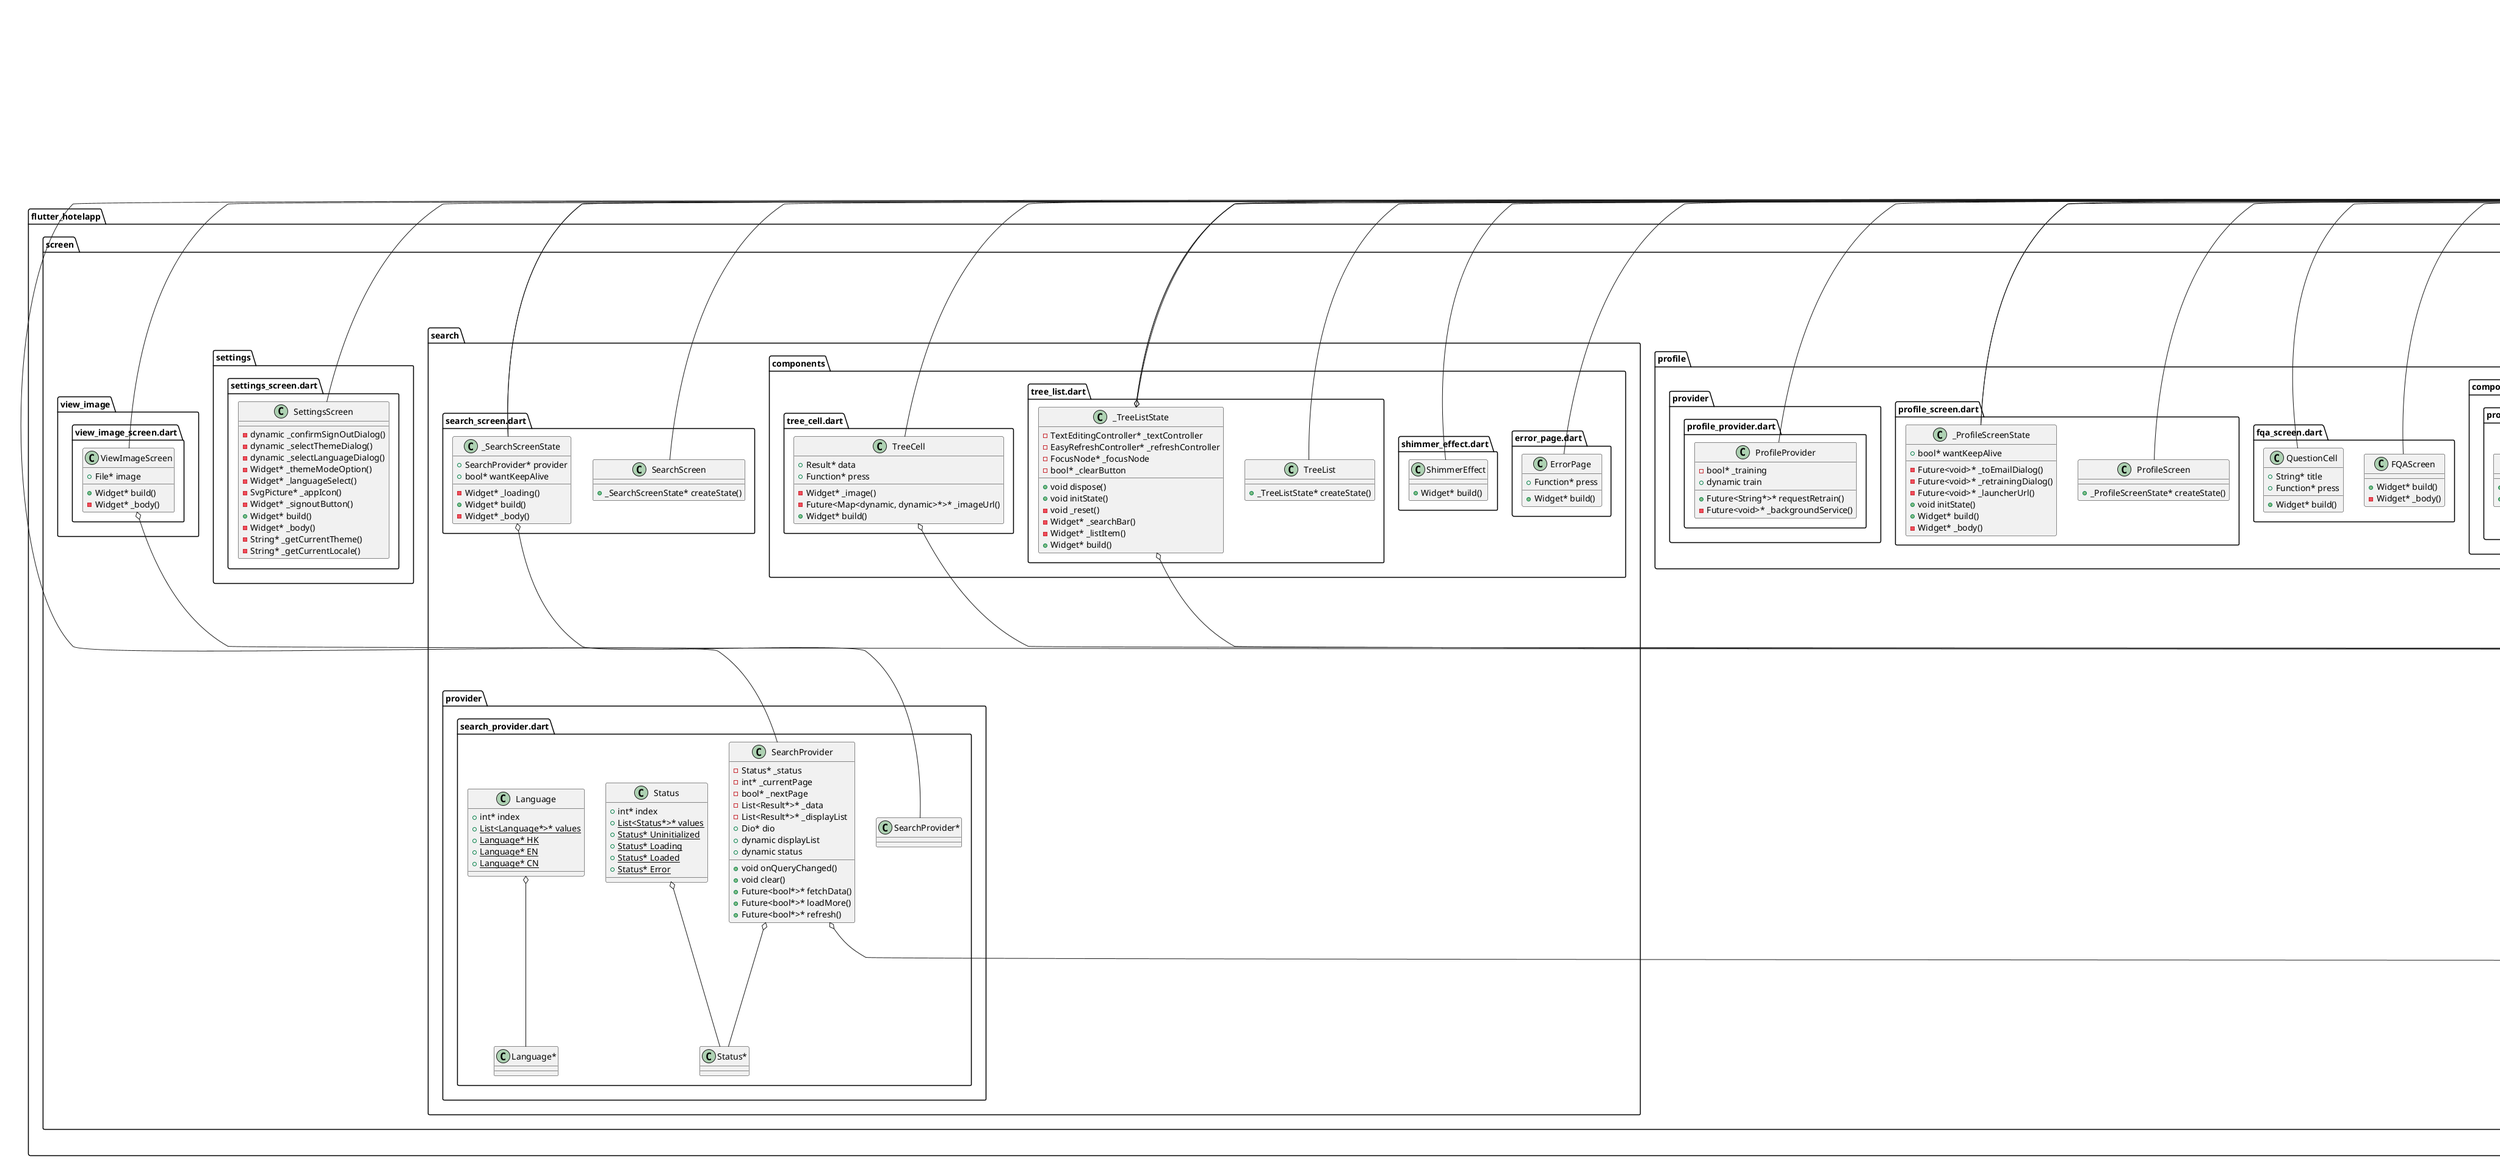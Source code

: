 @startuml
set namespaceSeparator ::

class "flutter_hotelapp::app.dart::MyApp" {
  +Widget* home
  +Theme* theme
  +Widget* build()
}

"flutter_hotelapp::app.dart::MyApp" o-- "flutter::src::widgets::framework.dart::Widget*"
"flutter_hotelapp::app.dart::MyApp" o-- "flutter::src::material::theme.dart::Theme*"
"flutter::src::widgets::framework.dart::StatelessWidget" <|-- "flutter_hotelapp::app.dart::MyApp"

class "flutter_hotelapp::common::constants::constants.dart::Constant" {
  {static} +bool* inProduction
  {static} +bool* isDriverTest
  {static} +bool* isUnitTest
  {static} +String* box
  {static} +String* authBox
  {static} +String* data
  {static} +String* message
  {static} +String* code
  {static} +String* userAvatar
  {static} +String* username
  {static} +String* email
  {static} +String* admin
  {static} +String* accessToken
  {static} +String* refreshToken
  {static} +String* theme
  {static} +String* locale
  {static} +String* seen
}

class "flutter_hotelapp::common::constants::rest_api.dart::RestApi" {
  {static} +String* azureUrl
  {static} +String* localUrl
  {static} +String* vtcUrl
}

class "flutter_hotelapp::common::utils::device_utils.dart::Device" {
  {static} +bool* isDesktop
  {static} +bool* isMobile
  {static} +bool* isWeb
  {static} +bool* isWindows
  {static} +bool* isLinux
  {static} +bool* isMacOS
  {static} +bool* isAndroid
  {static} +bool* isFuchsia
  {static} +bool* isIOS
}

class "flutter_hotelapp::common::utils::dio_exceptions.dart::DioExceptions" {
  {static} +String* UNKNOWN
  {static} +String* PARSE_ERROR
  {static} +String* NETWORK_ERROR
  {static} +String* HTTP_ERROR
  {static} +String* SSL_ERROR
  {static} +String* CONNECT_TIMEOUT
  {static} +String* RECEIVE_TIMEOUT
  {static} +String* SEND_TIMEOUT
  {static} +String* CANCEL
  -String* _message
  -String* _code
  +String* messge
  +String* code
  -String* _handleError()
  +String* toString()
}

"dart::core::Exception" <|-- "flutter_hotelapp::common::utils::dio_exceptions.dart::DioExceptions"

class "flutter_hotelapp::common::utils::dio_utils.dart::DioUtils" {
  {static} +Dio* dio
  {static} +int* CONNECT_TIMEOUT
  {static} +int* RECEIVE_TIMEOUT
  {static} +String* GET
  {static} +String* POST
  {static} +String* PUT
  {static} +String* PATCH
  {static} +String* DELETE
  {static} +Dio* createInstance()
  {static} +dynamic clear()
  {static} +void getHttp()
  {static} +void postHttp()
  {static} +void requestHttp()
}

"flutter_hotelapp::common::utils::dio_utils.dart::DioUtils" o-- "dio::src::dio.dart::Dio*"

class "flutter_hotelapp::common::utils::global_snackbar.dart::GlobalSnackBar" {
  +String* message
  {static} +dynamic show()
}

class "flutter_hotelapp::common::utils::image_utils.dart::ImageFormat" {
  +int* index
  {static} +List<ImageFormat*>* values
  {static} +ImageFormat* png
  {static} +ImageFormat* jpg
  {static} +ImageFormat* gif
  {static} +ImageFormat* webp
}

"flutter_hotelapp::common::utils::image_utils.dart::ImageFormat" o-- "flutter_hotelapp::common::utils::image_utils.dart::ImageFormat*"

class "flutter_hotelapp::common::utils::image_utils.dart::ImageType" {
  +int* index
  {static} +List<ImageType*>* values
  {static} +ImageType* network
  {static} +ImageType* local
}

"flutter_hotelapp::common::utils::image_utils.dart::ImageType" o-- "flutter_hotelapp::common::utils::image_utils.dart::ImageType*"

class "flutter_hotelapp::common::utils::image_utils.dart::ImageUtils" {
  {static} +ImageProvider<Object*>* getAssetImage()
  {static} +String* getImgPath()
  {static} +ImageProvider<Object*>* getImageProvider()
}

class "flutter_hotelapp::common::utils::loading_utils.dart::LoadingUtils" {
  {static} +dynamic show()
  {static} +dynamic cancel()
}

class "flutter_hotelapp::common::utils::local_notification.dart::LocalNotification" {
  {static} +Future<dynamic>* show()
}

class "flutter_hotelapp::common::utils::logger_utils.dart::Type" {
  +int* index
  {static} +List<Type*>* values
  {static} +Type* Verbose
  {static} +Type* Debug
  {static} +Type* Info
  {static} +Type* Warning
  {static} +Type* Error
  {static} +Type* WTF
}

"flutter_hotelapp::common::utils::logger_utils.dart::Type" o-- "flutter_hotelapp::common::utils::logger_utils.dart::Type*"

class "flutter_hotelapp::common::utils::logger_utils.dart::LoggerUtils" {
  {static} +void show()
}

class "flutter_hotelapp::common::utils::screen_utils.dart::Screen" {
  {static} -double* _ppi
  {static} +bool* isLandscape()
  {static} +Size* size()
  {static} +double* width()
  {static} +double* height()
  {static} +double* diagonal()
  {static} +Size* inches()
  {static} +double* widthInches()
  {static} +double* heightInches()
  {static} +double* diagonalInches()
}

class "flutter_hotelapp::common::utils::toast_utils.dart::Toast" {
  {static} +void show()
  {static} +void notification()
  {static} +void error()
  {static} +void cancel()
}

class "flutter_hotelapp::models::tree_data.dart::TreeData" {
  +int* count
  +dynamic next
  +dynamic previous
  +List<Result*>* results
  +Map<String*, dynamic>* toJson()
}

class "flutter_hotelapp::models::tree_data.dart::Result" {
  +int* id
  +String* folderName
  +String* scientificName
  +String* commonName
  +String* introduction
  +String* specialFeatures
  +String* toLearnMore
  +String* family
  +String* height
  +String* natureOfLeaf
  +String* branch
  +String* bark
  +String* leaf
  +String* flower
  +String* fruit
  +DateTime* dateCreated
  +List<TreeImage*>* treeImages
  +List<TreeLocation*>* treeLocations
  +Map<String*, dynamic>* toJson()
}

class "flutter_hotelapp::models::tree_data.dart::TreeImage" {
  +int* id
  +String* treeImage
  +DateTime* dateCreated
  +int* tree
  +Map<String*, dynamic>* toJson()
}

class "flutter_hotelapp::models::tree_data.dart::TreeLocation" {
  +int* id
  +String* treeImage
  +double* treeLat
  +double* treeLong
  +DateTime* dateCreated
  +int* tree
  +Map<String*, dynamic>* toJson()
}

class "flutter_hotelapp::models::tree_info.dart::TreeInfo" {
  +int* count
  +dynamic next
  +dynamic previous
  +List<Result*>* results
  +Map<String*, dynamic>* toJson()
}

class "flutter_hotelapp::models::tree_info.dart::Result" {
  +String* infoType
  +String* title
  +String* content
  +DateTime* dateCreated
  +List<InfoImage*>* infoImages
  +Map<String*, dynamic>* toJson()
}

class "flutter_hotelapp::models::tree_info.dart::InfoImage" {
  +int* id
  +String* infoImage
  +DateTime* dateCreated
  +int* info
  +Map<String*, dynamic>* toJson()
}

class "flutter_hotelapp::models::tree_result.dart::TreeResult" {
  +double* confidence
  +int* id
  +String* label
}

class "flutter_hotelapp::models::user.dart::User" {
  +String* username
  +String* email
  +String* token
  +bool* admin
  +Map<String*, dynamic>* toJson()
}

class "flutter_hotelapp::provider::api_provider.dart::Language" {
  +int* index
  {static} +List<Language*>* values
  {static} +Language* HK
  {static} +Language* EN
  {static} +Language* CN
}

"flutter_hotelapp::provider::api_provider.dart::Language" o-- "flutter_hotelapp::provider::api_provider.dart::Language*"

class "flutter_hotelapp::provider::api_provider.dart::Result" {
  +int* index
  {static} +List<Result*>* values
  {static} +Result* ERROR
  {static} +Result* SUCCESS
}

"flutter_hotelapp::provider::api_provider.dart::Result" o-- "flutter_hotelapp::provider::api_provider.dart::Result*"

class "flutter_hotelapp::provider::api_provider.dart::ApiProvider" {
  +UniqueKey* key
  +FlutterLocalNotificationsPlugin* flutterLocalNotificationsPlugin
  -String* _locale
  +bool* isLoading
  -List<Result*>* _listData
  +Result* data
  +Box<dynamic>* box
  +Dio* dio
  +Future<Map<dynamic, dynamic>*>* upload()
  -Future<bool*>* _fetchTreeData()
  -Future<Result*>* _test()
}

"flutter_hotelapp::provider::api_provider.dart::ApiProvider" o-- "flutter::src::widgets::framework.dart::UniqueKey*"
"flutter_hotelapp::provider::api_provider.dart::ApiProvider" o-- "flutter_local_notifications::src::flutter_local_notifications_plugin.dart::FlutterLocalNotificationsPlugin*"
"flutter_hotelapp::provider::api_provider.dart::ApiProvider" o-- "flutter_hotelapp::models::tree_data.dart::Result*"
"flutter_hotelapp::provider::api_provider.dart::ApiProvider" o-- "hive::hive.dart::Box<dynamic>*"
"flutter_hotelapp::provider::api_provider.dart::ApiProvider" o-- "dio::src::dio.dart::Dio*"
"flutter::src::foundation::change_notifier.dart::ChangeNotifier" <|-- "flutter_hotelapp::provider::api_provider.dart::ApiProvider"

class "flutter_hotelapp::provider::auth_provider.dart::Status" {
  +int* index
  {static} +List<Status*>* values
  {static} +Status* Uninitialized
  {static} +Status* Authenticated
  {static} +Status* Authenticating
  {static} +Status* Unauthenticated
}

"flutter_hotelapp::provider::auth_provider.dart::Status" o-- "flutter_hotelapp::provider::auth_provider.dart::Status*"

class "flutter_hotelapp::provider::auth_provider.dart::AuthProvider" {
  -Status* _status
  -String* _token
  -String* _username
  -String* _email
  -ImageProvider<Object*>* _image
  -bool* _admin
  +Dio* dio
  +dynamic status
  +dynamic token
  +dynamic username
  +dynamic email
  +dynamic admin
  +dynamic image
  +dynamic initAuthProvider()
  +dynamic updateProfilePicture()
  +Future<Map<dynamic, dynamic>*>* signIn()
  +Future<Map<dynamic, dynamic>*>* signUp()
  +Future<void>* storeUserData()
  +Future<void>* getUserData()
  +Future<String*>* getToken()
  +Future<void>* getImage()
  +Future<String*>* getUserFolder()
  +void signOut()
}

"flutter_hotelapp::provider::auth_provider.dart::AuthProvider" o-- "flutter_hotelapp::provider::auth_provider.dart::Status*"
"flutter_hotelapp::provider::auth_provider.dart::AuthProvider" o-- "flutter::src::painting::image_provider.dart::ImageProvider<Object*>*"
"flutter_hotelapp::provider::auth_provider.dart::AuthProvider" o-- "dio::src::dio.dart::Dio*"
"flutter::src::foundation::change_notifier.dart::ChangeNotifier" <|-- "flutter_hotelapp::provider::auth_provider.dart::AuthProvider"

class "flutter_hotelapp::provider::intl_provider.dart::IntlProvider" {
  +Box<dynamic>* box
  +Locale* locale
  +void setLocale()
}

"flutter_hotelapp::provider::intl_provider.dart::IntlProvider" o-- "hive::hive.dart::Box<dynamic>*"
"flutter_hotelapp::provider::intl_provider.dart::IntlProvider" o-- "dart::ui::Locale*"
"flutter::src::foundation::change_notifier.dart::ChangeNotifier" <|-- "flutter_hotelapp::provider::intl_provider.dart::IntlProvider"

class "flutter_hotelapp::provider::theme_provider.dart::ThemeProvider" {
  +Box<dynamic>* box
  +void syncTheme()
  +void setTheme()
  +ThemeMode* getThemeMode()
}

"flutter_hotelapp::provider::theme_provider.dart::ThemeProvider" o-- "hive::hive.dart::Box<dynamic>*"
"flutter::src::foundation::change_notifier.dart::ChangeNotifier" <|-- "flutter_hotelapp::provider::theme_provider.dart::ThemeProvider"

class "flutter_hotelapp::routes::routes.dart::Routes" {
  {static} +String* intro
  {static} +String* main
  {static} +String* signIn
  {static} +String* signUp
  {static} +String* forgot
  {static} +String* emailSent
  {static} +String* settings
  {static} +String* agreement
  {static} +String* fqa
  {static} +String* labor
  {static} +String* tensorflow
  {static} +String* mlkit
  {static} +Map<String*, Widget* Function(BuildContext*)*>* routes
}

class "flutter_hotelapp::screen::agreement::agreement_screen.dart::AgreementScreen" {
  +Widget* build()
  -dynamic _text()
}

"flutter::src::widgets::framework.dart::StatelessWidget" <|-- "flutter_hotelapp::screen::agreement::agreement_screen.dart::AgreementScreen"

class "flutter_hotelapp::screen::auth::forgot::components::forgot_form.dart::ForgotForm" {
  +_ForgotFormState* createState()
}

"flutter::src::widgets::framework.dart::StatefulWidget" <|-- "flutter_hotelapp::screen::auth::forgot::components::forgot_form.dart::ForgotForm"

class "flutter_hotelapp::screen::auth::forgot::components::forgot_form.dart::_ForgotFormState" {
  -GlobalKey<FormState*>* _formKey
  -String* _email
  +dynamic kTextFieldPadding
  +Widget* build()
}

"flutter_hotelapp::screen::auth::forgot::components::forgot_form.dart::_ForgotFormState" o-- "flutter::src::widgets::framework.dart::GlobalKey<FormState*>*"
"flutter::src::widgets::framework.dart::State" <|-- "flutter_hotelapp::screen::auth::forgot::components::forgot_form.dart::_ForgotFormState"

class "flutter_hotelapp::screen::auth::forgot::email_sent_screen.dart::EmailSentScreen" {
  +Widget* build()
  -Widget* _body()
}

"flutter::src::widgets::framework.dart::StatelessWidget" <|-- "flutter_hotelapp::screen::auth::forgot::email_sent_screen.dart::EmailSentScreen"

class "flutter_hotelapp::screen::auth::forgot::forgot_screen.dart::ForgotScreen" {
  +Widget* build()
  -Widget* _body()
}

"flutter::src::widgets::framework.dart::StatelessWidget" <|-- "flutter_hotelapp::screen::auth::forgot::forgot_screen.dart::ForgotScreen"

class "flutter_hotelapp::screen::auth::sign_in::components::create_account_button.dart::CreateAccountButton" {
  +Widget* build()
}

"flutter::src::widgets::framework.dart::StatelessWidget" <|-- "flutter_hotelapp::screen::auth::sign_in::components::create_account_button.dart::CreateAccountButton"

class "flutter_hotelapp::screen::auth::sign_in::components::forgot_button.dart::ForgotButton" {
  +Widget* build()
}

"flutter::src::widgets::framework.dart::StatelessWidget" <|-- "flutter_hotelapp::screen::auth::sign_in::components::forgot_button.dart::ForgotButton"

class "flutter_hotelapp::screen::auth::sign_in::components::or_divider.dart::OrDivider" {
  +Widget* build()
  +Expanded* buildDivider()
}

"flutter::src::widgets::framework.dart::StatelessWidget" <|-- "flutter_hotelapp::screen::auth::sign_in::components::or_divider.dart::OrDivider"

class "flutter_hotelapp::screen::auth::sign_in::components::sign_in_form.dart::SignInForm" {
  +_SignInFormState* createState()
}

"flutter::src::widgets::framework.dart::StatefulWidget" <|-- "flutter_hotelapp::screen::auth::sign_in::components::sign_in_form.dart::SignInForm"

class "flutter_hotelapp::screen::auth::sign_in::components::sign_in_form.dart::_SignInFormState" {
  -GlobalKey<FormState*>* _formKey
  -TextEditingController* _emailController
  -TextEditingController* _passwordController
  -AutovalidateMode* _validateMode
  -bool* _obscureText
  -bool* _clearButton
  -String* _email
  -String* _password
  +void initState()
  +void dispose()
  -bool* _formValidate()
  -dynamic _formSubmit()
  -void _hideKeyboard()
  +Widget* build()
}

"flutter_hotelapp::screen::auth::sign_in::components::sign_in_form.dart::_SignInFormState" o-- "flutter::src::widgets::framework.dart::GlobalKey<FormState*>*"
"flutter_hotelapp::screen::auth::sign_in::components::sign_in_form.dart::_SignInFormState" o-- "flutter::src::widgets::editable_text.dart::TextEditingController*"
"flutter_hotelapp::screen::auth::sign_in::components::sign_in_form.dart::_SignInFormState" o-- "flutter::src::widgets::form.dart::AutovalidateMode*"
"flutter::src::widgets::framework.dart::State" <|-- "flutter_hotelapp::screen::auth::sign_in::components::sign_in_form.dart::_SignInFormState"

class "flutter_hotelapp::screen::auth::sign_in::components::social_auth_button.dart::SocialAuthButton" {
  +_SocialAuthButtonState* createState()
}

"flutter::src::widgets::framework.dart::StatefulWidget" <|-- "flutter_hotelapp::screen::auth::sign_in::components::social_auth_button.dart::SocialAuthButton"

class "flutter_hotelapp::screen::auth::sign_in::components::social_auth_button.dart::_SocialAuthButtonState" {
  +Widget* build()
}

"flutter::src::widgets::framework.dart::State" <|-- "flutter_hotelapp::screen::auth::sign_in::components::social_auth_button.dart::_SocialAuthButtonState"

class "flutter_hotelapp::screen::auth::sign_in::sign_in_screen.dart::SignInScreen" {
  +Widget* build()
  -Widget* _body()
}

"flutter::src::widgets::framework.dart::StatelessWidget" <|-- "flutter_hotelapp::screen::auth::sign_in::sign_in_screen.dart::SignInScreen"

class "flutter_hotelapp::screen::auth::sign_up::components::agreement_button.dart::AgreementButton" {
  +Widget* build()
}

"flutter::src::widgets::framework.dart::StatelessWidget" <|-- "flutter_hotelapp::screen::auth::sign_up::components::agreement_button.dart::AgreementButton"

class "flutter_hotelapp::screen::auth::sign_up::components::sign_in_button.dart::SignInButton" {
  +Widget* build()
}

"flutter::src::widgets::framework.dart::StatelessWidget" <|-- "flutter_hotelapp::screen::auth::sign_up::components::sign_in_button.dart::SignInButton"

class "flutter_hotelapp::screen::auth::sign_up::components::sign_up_form.dart::SignUpForm" {
  +_SignUpFormState* createState()
}

"flutter::src::widgets::framework.dart::StatefulWidget" <|-- "flutter_hotelapp::screen::auth::sign_up::components::sign_up_form.dart::SignUpForm"

class "flutter_hotelapp::screen::auth::sign_up::components::sign_up_form.dart::_SignUpFormState" {
  -GlobalKey<FormState*>* _formKey
  -TextEditingController* _emailController
  -TextEditingController* _passwordController
  -AutovalidateMode* _validateMode
  -bool* _obscureText
  -bool* _clearButton
  -String* _email
  -String* _password
  -String* _confirmPassword
  +Map<dynamic, dynamic>* response
  +void initState()
  +void dispose()
  -bool* _formValidate()
  -Future<void>* _formSubmit()
  -void _hideKeyboard()
  +Widget* build()
}

"flutter_hotelapp::screen::auth::sign_up::components::sign_up_form.dart::_SignUpFormState" o-- "flutter::src::widgets::framework.dart::GlobalKey<FormState*>*"
"flutter_hotelapp::screen::auth::sign_up::components::sign_up_form.dart::_SignUpFormState" o-- "flutter::src::widgets::editable_text.dart::TextEditingController*"
"flutter_hotelapp::screen::auth::sign_up::components::sign_up_form.dart::_SignUpFormState" o-- "flutter::src::widgets::form.dart::AutovalidateMode*"
"flutter::src::widgets::framework.dart::State" <|-- "flutter_hotelapp::screen::auth::sign_up::components::sign_up_form.dart::_SignUpFormState"

class "flutter_hotelapp::screen::auth::sign_up::sign_up_screen.dart::SignUpScreen" {
  +Widget* build()
  -Widget* _body()
}

"flutter::src::widgets::framework.dart::StatelessWidget" <|-- "flutter_hotelapp::screen::auth::sign_up::sign_up_screen.dart::SignUpScreen"

class "flutter_hotelapp::screen::auth::widgets::auth_background.dart::AuthBackground" {
  +Widget* build()
}

"flutter::src::widgets::framework.dart::StatelessWidget" <|-- "flutter_hotelapp::screen::auth::widgets::auth_background.dart::AuthBackground"

class "flutter_hotelapp::screen::auth::widgets::auth_form_field.dart::AuthFormField" {
  +TextEditingController* controller
  +int* maxLength
  +AutovalidateMode* validateMode
  +Function* validator
  +Function* onSaved
  +Function* onChanged
  +TextInputAction* inputAction
  +void Function()* editCompleted
  +TextInputType* inputType
  +bool* obscureText
  +String* hintText
  +Widget* prefixIcon
  +Widget* suffixIcon
  +dynamic kTextFieldPadding
  +Widget* build()
}

"flutter_hotelapp::screen::auth::widgets::auth_form_field.dart::AuthFormField" o-- "flutter::src::widgets::editable_text.dart::TextEditingController*"
"flutter_hotelapp::screen::auth::widgets::auth_form_field.dart::AuthFormField" o-- "flutter::src::widgets::form.dart::AutovalidateMode*"
"flutter_hotelapp::screen::auth::widgets::auth_form_field.dart::AuthFormField" o-- "flutter::src::services::text_input.dart::TextInputAction*"
"flutter_hotelapp::screen::auth::widgets::auth_form_field.dart::AuthFormField" o-- "dart::ui::void Function()*"
"flutter_hotelapp::screen::auth::widgets::auth_form_field.dart::AuthFormField" o-- "flutter::src::services::text_input.dart::TextInputType*"
"flutter_hotelapp::screen::auth::widgets::auth_form_field.dart::AuthFormField" o-- "flutter::src::widgets::framework.dart::Widget*"
"flutter::src::widgets::framework.dart::StatelessWidget" <|-- "flutter_hotelapp::screen::auth::widgets::auth_form_field.dart::AuthFormField"

class "flutter_hotelapp::screen::auth::widgets::welcome_text.dart::WelcomeText" {
  +String* title
  +String* text
  +Widget* build()
}

"flutter::src::widgets::framework.dart::StatelessWidget" <|-- "flutter_hotelapp::screen::auth::widgets::welcome_text.dart::WelcomeText"

class "flutter_hotelapp::screen::common_widgets::bottom_nav_bar.dart::BottomNavBar" {
  +Function* onTap
  +int* index
  +Widget* build()
  -Widget* _buildNavbarIcon()
}

"flutter::src::widgets::framework.dart::StatelessWidget" <|-- "flutter_hotelapp::screen::common_widgets::bottom_nav_bar.dart::BottomNavBar"

class "flutter_hotelapp::screen::common_widgets::circular_indicator.dart::CircularIndicator" {
  +Widget* build()
}

"flutter::src::widgets::framework.dart::StatelessWidget" <|-- "flutter_hotelapp::screen::common_widgets::circular_indicator.dart::CircularIndicator"

class "flutter_hotelapp::screen::common_widgets::dot_indicator.dart::DotIndicator" {
  +bool* isActive
  +Color* activeColor
  +Color* inActiveColor
  +Widget* build()
}

"flutter_hotelapp::screen::common_widgets::dot_indicator.dart::DotIndicator" o-- "dart::ui::Color*"
"flutter::src::widgets::framework.dart::StatelessWidget" <|-- "flutter_hotelapp::screen::common_widgets::dot_indicator.dart::DotIndicator"

class "flutter_hotelapp::screen::common_widgets::double_back_exit_app.dart::DoubleBackExitApp" {
  +Widget* child
  +Duration* duration
  +String* message
  +_DoubleBackExitAppState* createState()
}

"flutter_hotelapp::screen::common_widgets::double_back_exit_app.dart::DoubleBackExitApp" o-- "flutter::src::widgets::framework.dart::Widget*"
"flutter::src::widgets::framework.dart::StatefulWidget" <|-- "flutter_hotelapp::screen::common_widgets::double_back_exit_app.dart::DoubleBackExitApp"

class "flutter_hotelapp::screen::common_widgets::double_back_exit_app.dart::_DoubleBackExitAppState" {
  -DateTime* _lastTime
  +Widget* build()
  -Future<bool*>* _isExit()
}

"flutter::src::widgets::framework.dart::State" <|-- "flutter_hotelapp::screen::common_widgets::double_back_exit_app.dart::_DoubleBackExitAppState"

class "flutter_hotelapp::screen::common_widgets::fab.dart::FAB" {
  -void _pickImage()
  -Future<void>* _uploadImage()
  -Future<bool*>* _viewImage()
  -void _resultToast()
  +Widget* build()
  -Widget* _imageSourceOption()
}

"flutter::src::widgets::framework.dart::StatelessWidget" <|-- "flutter_hotelapp::screen::common_widgets::fab.dart::FAB"

class "flutter_hotelapp::screen::common_widgets::primary_button.dart::PrimaryButton" {
  +String* text
  +void Function()* press
  +Widget* build()
  +Text* textContext()
}

"flutter_hotelapp::screen::common_widgets::primary_button.dart::PrimaryButton" o-- "flutter::src::gestures::tap.dart::void Function()*"
"flutter::src::widgets::framework.dart::StatelessWidget" <|-- "flutter_hotelapp::screen::common_widgets::primary_button.dart::PrimaryButton"

class "flutter_hotelapp::screen::common_widgets::search_bar.dart::SearchBar" {
  +List<String*>* searchResult
  +List<Widget*>* buildActions()
  +Widget* buildLeading()
  +Widget* buildResults()
  +Widget* buildSuggestions()
}

"flutter::src::material::search.dart::SearchDelegate" <|-- "flutter_hotelapp::screen::common_widgets::search_bar.dart::SearchBar"

class "flutter_hotelapp::screen::detail::components::detail_page_widget.dart::DetailPageWidget" {
  +String* treeImage
  +String* commonName
  +String* scientificName
  +String* basicIntro
  +String* specialFeatures
  +String* learnMore
  +String* leafIntro
  +String* flowerIntro
  +String* fruitIntro
  +String* cFamily
  +String* cHeight
  +String* cNatureLeaf
  +String* cBranch
  +String* cBark
  +Widget* build()
}

"flutter::src::widgets::framework.dart::StatelessWidget" <|-- "flutter_hotelapp::screen::detail::components::detail_page_widget.dart::DetailPageWidget"

class "flutter_hotelapp::screen::detail::components::detail_page_widget.dart::CharacteristicTable" {
  +String* family
  +String* height
  +String* nature
  +String* branch
  +String* bark
  +Widget* build()
}

"flutter::src::widgets::framework.dart::StatelessWidget" <|-- "flutter_hotelapp::screen::detail::components::detail_page_widget.dart::CharacteristicTable"

class "flutter_hotelapp::screen::detail::components::detail_page_widget.dart::SectionDivider" {
  +Widget* build()
}

"flutter::src::widgets::framework.dart::StatelessWidget" <|-- "flutter_hotelapp::screen::detail::components::detail_page_widget.dart::SectionDivider"

class "flutter_hotelapp::screen::detail::components::section_cell.dart::SectionCell" {
  +SvgPicture* icon
  +String* title
  +String* content
  +Widget* build()
}

"flutter_hotelapp::screen::detail::components::section_cell.dart::SectionCell" o-- "flutter_svg::svg.dart::SvgPicture*"
"flutter::src::widgets::framework.dart::StatelessWidget" <|-- "flutter_hotelapp::screen::detail::components::section_cell.dart::SectionCell"

class "flutter_hotelapp::screen::detail::components::section_cell.dart::SectionDivider" {
  +Widget* build()
}

"flutter::src::widgets::framework.dart::StatelessWidget" <|-- "flutter_hotelapp::screen::detail::components::section_cell.dart::SectionDivider"

class "flutter_hotelapp::screen::detail::detail_screen.dart::DetailScreen" {
  +Result* data
  +_DetailScreenState* createState()
}

"flutter_hotelapp::screen::detail::detail_screen.dart::DetailScreen" o-- "flutter_hotelapp::models::tree_data.dart::Result*"
"flutter::src::widgets::framework.dart::StatefulWidget" <|-- "flutter_hotelapp::screen::detail::detail_screen.dart::DetailScreen"

class "flutter_hotelapp::screen::detail::detail_screen.dart::_DetailScreenState" {
  +void initState()
  +Widget* build()
}

"flutter::src::widgets::framework.dart::State" <|-- "flutter_hotelapp::screen::detail::detail_screen.dart::_DetailScreenState"

class "flutter_hotelapp::screen::explore::components::google_maps.dart::GoogleMaps" {
  +_GoogleMapsState* createState()
}

"flutter::src::widgets::framework.dart::StatefulWidget" <|-- "flutter_hotelapp::screen::explore::components::google_maps.dart::GoogleMaps"

class "flutter_hotelapp::screen::explore::components::google_maps.dart::_GoogleMapsState" {
  -LatLng* _hongKong
  +void dispose()
  +void initState()
  -void _setMarker()
  +void initGoogleMapsMarker()
  +Widget* build()
}

"flutter_hotelapp::screen::explore::components::google_maps.dart::_GoogleMapsState" o-- "google_maps_flutter_platform_interface::src::types::location.dart::LatLng*"
"flutter::src::widgets::framework.dart::State" <|-- "flutter_hotelapp::screen::explore::components::google_maps.dart::_GoogleMapsState"

class "flutter_hotelapp::screen::explore::components::google_maps_button.dart::GoogleMapsButton" {
  +void Function()* locate
  +void Function()* refresh
  +Widget* build()
}

"flutter_hotelapp::screen::explore::components::google_maps_button.dart::GoogleMapsButton" o-- "dart::ui::void Function()*"
"flutter::src::widgets::framework.dart::StatelessWidget" <|-- "flutter_hotelapp::screen::explore::components::google_maps_button.dart::GoogleMapsButton"

class "flutter_hotelapp::screen::explore::components::map_bottom_pill.dart::MapBottomPill" {
  +bool* isVisible
  +Result* data
  +Widget* build()
  -dynamic _image()
  -Future<Map<dynamic, dynamic>*>* _getImage()
}

"flutter_hotelapp::screen::explore::components::map_bottom_pill.dart::MapBottomPill" o-- "flutter_hotelapp::models::tree_data.dart::Result*"
"flutter::src::widgets::framework.dart::StatelessWidget" <|-- "flutter_hotelapp::screen::explore::components::map_bottom_pill.dart::MapBottomPill"

class "flutter_hotelapp::screen::explore::components::permit_error_page.dart::PermitErrorPage" {
  +void Function()* press
  +Widget* build()
}

"flutter_hotelapp::screen::explore::components::permit_error_page.dart::PermitErrorPage" o-- "dart::ui::void Function()*"
"flutter::src::widgets::framework.dart::StatelessWidget" <|-- "flutter_hotelapp::screen::explore::components::permit_error_page.dart::PermitErrorPage"

class "flutter_hotelapp::screen::explore::explore_screen.dart::ExploreScreen" {
  +_ExploreScreenState* createState()
}

"flutter::src::widgets::framework.dart::StatefulWidget" <|-- "flutter_hotelapp::screen::explore::explore_screen.dart::ExploreScreen"

class "flutter_hotelapp::screen::explore::explore_screen.dart::_ExploreScreenState" {
  +ChangeNotifierProvider<PermissionProvider*>* permitProvider
  +ChangeNotifierProvider<GoogleMapsProvider*>* googleMapProvider
  +bool* wantKeepAlive
  +Widget* build()
  -Widget* _body()
}

"flutter_hotelapp::screen::explore::explore_screen.dart::_ExploreScreenState" o-- "provider::src::change_notifier_provider.dart::ChangeNotifierProvider<PermissionProvider*>*"
"flutter_hotelapp::screen::explore::explore_screen.dart::_ExploreScreenState" o-- "provider::src::change_notifier_provider.dart::ChangeNotifierProvider<GoogleMapsProvider*>*"
"flutter::src::widgets::framework.dart::State" <|-- "flutter_hotelapp::screen::explore::explore_screen.dart::_ExploreScreenState"
"flutter::src::widgets::automatic_keep_alive.dart::AutomaticKeepAliveClientMixin" <|-- "flutter_hotelapp::screen::explore::explore_screen.dart::_ExploreScreenState"

class "flutter_hotelapp::screen::explore::provider::google_maps_provider.dart::GoogleMapsProvider" {
  -GoogleMapController* _mapController
  -List<Result*>* _data
  -List<Marker*>* _markers
  -BitmapDescriptor* _markerIcon
  -bool* _isPillVisible
  -Result* _pillData
  +dynamic mapController
  +dynamic markers
  +dynamic pillData
  +dynamic visible
  +dynamic data
  +dynamic icon
  +Future<Map<dynamic, dynamic>*>* fetchMarkerData()
  -Future<Uint8List*>* _getBytesFromAsset()
  +Future<void>* initMarkerIcon()
  +void locatePosition()
  +void onMapCreated()
  +void getPillData()
  +void isShowPill()
  +void dispose()
}

"flutter_hotelapp::screen::explore::provider::google_maps_provider.dart::GoogleMapsProvider" o-- "google_maps_flutter::google_maps_flutter.dart::GoogleMapController*"
"flutter_hotelapp::screen::explore::provider::google_maps_provider.dart::GoogleMapsProvider" o-- "google_maps_flutter_platform_interface::src::types::bitmap.dart::BitmapDescriptor*"
"flutter_hotelapp::screen::explore::provider::google_maps_provider.dart::GoogleMapsProvider" o-- "flutter_hotelapp::models::tree_data.dart::Result*"
"flutter::src::foundation::change_notifier.dart::ChangeNotifier" <|-- "flutter_hotelapp::screen::explore::provider::google_maps_provider.dart::GoogleMapsProvider"

class "flutter_hotelapp::screen::explore::provider::permission_provider.dart::Status" {
  +int* index
  {static} +List<Status*>* values
  {static} +Status* Uninitialized
  {static} +Status* Permitted
  {static} +Status* Forbidden
}

"flutter_hotelapp::screen::explore::provider::permission_provider.dart::Status" o-- "flutter_hotelapp::screen::explore::provider::permission_provider.dart::Status*"

class "flutter_hotelapp::screen::explore::provider::permission_provider.dart::PermissionProvider" {
  -Status* _status
  +dynamic status
  +void detectPermisstion()
  +void requestPermission()
}

"flutter_hotelapp::screen::explore::provider::permission_provider.dart::PermissionProvider" o-- "flutter_hotelapp::screen::explore::provider::permission_provider.dart::Status*"
"flutter::src::foundation::change_notifier.dart::ChangeNotifier" <|-- "flutter_hotelapp::screen::explore::provider::permission_provider.dart::PermissionProvider"

class "flutter_hotelapp::screen::home::components::home_background.dart::HomeBackground" {
  +Widget* build()
}

"flutter::src::widgets::framework.dart::StatelessWidget" <|-- "flutter_hotelapp::screen::home::components::home_background.dart::HomeBackground"

class "flutter_hotelapp::screen::home::components::info_api_list.dart::InfoApiList" {
  +_InfoApiListState* createState()
}

"flutter::src::widgets::framework.dart::StatefulWidget" <|-- "flutter_hotelapp::screen::home::components::info_api_list.dart::InfoApiList"

class "flutter_hotelapp::screen::home::components::info_api_list.dart::_InfoApiListState" {
  -EasyRefreshController* _refreshController
  +void dispose()
  +Widget* build()
}

"flutter_hotelapp::screen::home::components::info_api_list.dart::_InfoApiListState" o-- "flutter_easyrefresh::src::refresher.dart::EasyRefreshController*"
"flutter::src::widgets::framework.dart::State" <|-- "flutter_hotelapp::screen::home::components::info_api_list.dart::_InfoApiListState"

class "flutter_hotelapp::screen::home::components::info_demo_list.dart::InfoDemoList" {
  +Widget* build()
}

"flutter::src::widgets::framework.dart::StatelessWidget" <|-- "flutter_hotelapp::screen::home::components::info_demo_list.dart::InfoDemoList"

class "flutter_hotelapp::screen::home::components::intro_card.dart::IntroCard" {
  +String* sort
  +String* title
  +String* text
  +String* image
  +Function* press
  +Widget* build()
  -Widget* _image()
  -Widget* _text()
}

"flutter::src::widgets::framework.dart::StatelessWidget" <|-- "flutter_hotelapp::screen::home::components::intro_card.dart::IntroCard"

class "flutter_hotelapp::screen::home::home_screen.dart::HomeScreen" {
  +_HomeScreenState* createState()
}

"flutter::src::widgets::framework.dart::StatefulWidget" <|-- "flutter_hotelapp::screen::home::home_screen.dart::HomeScreen"

class "flutter_hotelapp::screen::home::home_screen.dart::_HomeScreenState" {
  +bool* wantKeepAlive
  +Widget* build()
  -Widget* _body()
}

"flutter::src::widgets::framework.dart::State" <|-- "flutter_hotelapp::screen::home::home_screen.dart::_HomeScreenState"
"flutter::src::widgets::automatic_keep_alive.dart::AutomaticKeepAliveClientMixin" <|-- "flutter_hotelapp::screen::home::home_screen.dart::_HomeScreenState"

class "flutter_hotelapp::screen::home::provider::home_provider.dart::Status" {
  +int* index
  {static} +List<Status*>* values
  {static} +Status* Uninitialized
  {static} +Status* Loaded
  {static} +Status* Refresh
  {static} +Status* Error
}

"flutter_hotelapp::screen::home::provider::home_provider.dart::Status" o-- "flutter_hotelapp::screen::home::provider::home_provider.dart::Status*"

class "flutter_hotelapp::screen::home::provider::home_provider.dart::HomeProvider" {
  +Status* status
  -int* _currentPage
  -bool* _nextPage
  -List<Result*>* _list
  +Dio* dio
  +List<Result*>* list
  +bool* haveNext
  +Future<bool*>* fetchData()
  +Future<bool*>* loadMore()
  +Future<bool*>* refresh()
}

"flutter_hotelapp::screen::home::provider::home_provider.dart::HomeProvider" o-- "flutter_hotelapp::screen::home::provider::home_provider.dart::Status*"
"flutter_hotelapp::screen::home::provider::home_provider.dart::HomeProvider" o-- "dio::src::dio.dart::Dio*"
"flutter::src::foundation::change_notifier.dart::ChangeNotifier" <|-- "flutter_hotelapp::screen::home::provider::home_provider.dart::HomeProvider"

class "flutter_hotelapp::screen::labor::labor_screen.dart::LaborScreen" {
  +Widget* build()
  -Widget* _body()
}

"flutter::src::widgets::framework.dart::StatelessWidget" <|-- "flutter_hotelapp::screen::labor::labor_screen.dart::LaborScreen"

class "flutter_hotelapp::screen::main_screen.dart::MainScreen" {
  +State<StatefulWidget*>* createState()
}

"flutter::src::widgets::framework.dart::StatefulWidget" <|-- "flutter_hotelapp::screen::main_screen.dart::MainScreen"

class "flutter_hotelapp::screen::main_screen.dart::_MainScreenState" {
  +ImagePicker* picker
  -PageController* _pageController
  -int* _currentIndex
  -List<StatefulWidget*>* _screens
  +ChangeNotifierProvider<HomeProvider*>* homeScreen
  +ChangeNotifierProvider<SearchProvider*>* searchScreen
  +void initState()
  +void dispose()
  -void _onTap()
  +void onPageChanged()
  +Widget* build()
}

"flutter_hotelapp::screen::main_screen.dart::_MainScreenState" o-- "image_picker::image_picker.dart::ImagePicker*"
"flutter_hotelapp::screen::main_screen.dart::_MainScreenState" o-- "flutter::src::widgets::page_view.dart::PageController*"
"flutter_hotelapp::screen::main_screen.dart::_MainScreenState" o-- "provider::src::change_notifier_provider.dart::ChangeNotifierProvider<HomeProvider*>*"
"flutter_hotelapp::screen::main_screen.dart::_MainScreenState" o-- "provider::src::change_notifier_provider.dart::ChangeNotifierProvider<SearchProvider*>*"
"flutter::src::widgets::framework.dart::State" <|-- "flutter_hotelapp::screen::main_screen.dart::_MainScreenState"

class "flutter_hotelapp::screen::onboarding::components::onboard_content.dart::OnBoardContent" {
  +String* svg
  +String* title
  +String* text
  +Widget* build()
}

"flutter::src::widgets::framework.dart::StatelessWidget" <|-- "flutter_hotelapp::screen::onboarding::components::onboard_content.dart::OnBoardContent"

class "flutter_hotelapp::screen::onboarding::onboarding_screen.dart::OnBoardingScreen" {
  +_OnBoardingScreenState* createState()
}

"flutter::src::widgets::framework.dart::StatefulWidget" <|-- "flutter_hotelapp::screen::onboarding::onboarding_screen.dart::OnBoardingScreen"

class "flutter_hotelapp::screen::onboarding::onboarding_screen.dart::_OnBoardingScreenState" {
  +int* currentPage
  -void _onIntroEnd()
  +Widget* build()
}

"flutter::src::widgets::framework.dart::State" <|-- "flutter_hotelapp::screen::onboarding::onboarding_screen.dart::_OnBoardingScreenState"

class "flutter_hotelapp::screen::profile::components::profile_header.dart::ProfileHeader" {
  +String* name
  +String* email
  +ImageProvider<Object*>* image
  +Function* press
  +bool* logged
  +Widget* build()
}

"flutter_hotelapp::screen::profile::components::profile_header.dart::ProfileHeader" o-- "flutter::src::painting::image_provider.dart::ImageProvider<Object*>*"
"flutter::src::widgets::framework.dart::StatelessWidget" <|-- "flutter_hotelapp::screen::profile::components::profile_header.dart::ProfileHeader"

class "flutter_hotelapp::screen::profile::components::profile_header.dart::HeaderClipper" {
  +Path* getClip()
  +bool* shouldReclip()
}

"flutter::src::rendering::proxy_box.dart::CustomClipper" <|-- "flutter_hotelapp::screen::profile::components::profile_header.dart::HeaderClipper"

class "flutter_hotelapp::screen::profile::fqa_screen.dart::FQAScreen" {
  +Widget* build()
  -Widget* _body()
}

"flutter::src::widgets::framework.dart::StatelessWidget" <|-- "flutter_hotelapp::screen::profile::fqa_screen.dart::FQAScreen"

class "flutter_hotelapp::screen::profile::fqa_screen.dart::QuestionCell" {
  +String* title
  +Function* press
  +Widget* build()
}

"flutter::src::widgets::framework.dart::StatelessWidget" <|-- "flutter_hotelapp::screen::profile::fqa_screen.dart::QuestionCell"

class "flutter_hotelapp::screen::profile::profile_screen.dart::ProfileScreen" {
  +_ProfileScreenState* createState()
}

"flutter::src::widgets::framework.dart::StatefulWidget" <|-- "flutter_hotelapp::screen::profile::profile_screen.dart::ProfileScreen"

class "flutter_hotelapp::screen::profile::profile_screen.dart::_ProfileScreenState" {
  +bool* wantKeepAlive
  -Future<void>* _toEmailDialog()
  -Future<void>* _retrainingDialog()
  -Future<void>* _launcherUrl()
  +void initState()
  +Widget* build()
  -Widget* _body()
}

"flutter::src::widgets::framework.dart::State" <|-- "flutter_hotelapp::screen::profile::profile_screen.dart::_ProfileScreenState"
"flutter::src::widgets::automatic_keep_alive.dart::AutomaticKeepAliveClientMixin" <|-- "flutter_hotelapp::screen::profile::profile_screen.dart::_ProfileScreenState"

class "flutter_hotelapp::screen::profile::provider::profile_provider.dart::ProfileProvider" {
  -bool* _training
  +dynamic train
  +Future<String*>* requestRetrain()
  -Future<void>* _backgroundService()
}

"flutter::src::foundation::change_notifier.dart::ChangeNotifier" <|-- "flutter_hotelapp::screen::profile::provider::profile_provider.dart::ProfileProvider"

class "flutter_hotelapp::screen::search::components::error_page.dart::ErrorPage" {
  +Function* press
  +Widget* build()
}

"flutter::src::widgets::framework.dart::StatelessWidget" <|-- "flutter_hotelapp::screen::search::components::error_page.dart::ErrorPage"

class "flutter_hotelapp::screen::search::components::shimmer_effect.dart::ShimmerEffect" {
  +Widget* build()
}

"flutter::src::widgets::framework.dart::StatelessWidget" <|-- "flutter_hotelapp::screen::search::components::shimmer_effect.dart::ShimmerEffect"

class "flutter_hotelapp::screen::search::components::tree_cell.dart::TreeCell" {
  +Result* data
  +Function* press
  -Widget* _image()
  -Future<Map<dynamic, dynamic>*>* _imageUrl()
  +Widget* build()
}

"flutter_hotelapp::screen::search::components::tree_cell.dart::TreeCell" o-- "flutter_hotelapp::models::tree_data.dart::Result*"
"flutter::src::widgets::framework.dart::StatelessWidget" <|-- "flutter_hotelapp::screen::search::components::tree_cell.dart::TreeCell"

class "flutter_hotelapp::screen::search::components::tree_list.dart::TreeList" {
  +_TreeListState* createState()
}

"flutter::src::widgets::framework.dart::StatefulWidget" <|-- "flutter_hotelapp::screen::search::components::tree_list.dart::TreeList"

class "flutter_hotelapp::screen::search::components::tree_list.dart::_TreeListState" {
  -TextEditingController* _textController
  -EasyRefreshController* _refreshController
  -FocusNode* _focusNode
  -bool* _clearButton
  +void dispose()
  +void initState()
  -void _reset()
  -Widget* _searchBar()
  -Widget* _listItem()
  +Widget* build()
}

"flutter_hotelapp::screen::search::components::tree_list.dart::_TreeListState" o-- "flutter::src::widgets::editable_text.dart::TextEditingController*"
"flutter_hotelapp::screen::search::components::tree_list.dart::_TreeListState" o-- "flutter_easyrefresh::src::refresher.dart::EasyRefreshController*"
"flutter_hotelapp::screen::search::components::tree_list.dart::_TreeListState" o-- "flutter::src::widgets::focus_manager.dart::FocusNode*"
"flutter::src::widgets::framework.dart::State" <|-- "flutter_hotelapp::screen::search::components::tree_list.dart::_TreeListState"

class "flutter_hotelapp::screen::search::provider::search_provider.dart::Language" {
  +int* index
  {static} +List<Language*>* values
  {static} +Language* HK
  {static} +Language* EN
  {static} +Language* CN
}

"flutter_hotelapp::screen::search::provider::search_provider.dart::Language" o-- "flutter_hotelapp::screen::search::provider::search_provider.dart::Language*"

class "flutter_hotelapp::screen::search::provider::search_provider.dart::Status" {
  +int* index
  {static} +List<Status*>* values
  {static} +Status* Uninitialized
  {static} +Status* Loading
  {static} +Status* Loaded
  {static} +Status* Error
}

"flutter_hotelapp::screen::search::provider::search_provider.dart::Status" o-- "flutter_hotelapp::screen::search::provider::search_provider.dart::Status*"

class "flutter_hotelapp::screen::search::provider::search_provider.dart::SearchProvider" {
  -Status* _status
  -int* _currentPage
  -bool* _nextPage
  -List<Result*>* _data
  -List<Result*>* _displayList
  +Dio* dio
  +dynamic displayList
  +dynamic status
  +void onQueryChanged()
  +void clear()
  +Future<bool*>* fetchData()
  +Future<bool*>* loadMore()
  +Future<bool*>* refresh()
}

"flutter_hotelapp::screen::search::provider::search_provider.dart::SearchProvider" o-- "flutter_hotelapp::screen::search::provider::search_provider.dart::Status*"
"flutter_hotelapp::screen::search::provider::search_provider.dart::SearchProvider" o-- "dio::src::dio.dart::Dio*"
"flutter::src::foundation::change_notifier.dart::ChangeNotifier" <|-- "flutter_hotelapp::screen::search::provider::search_provider.dart::SearchProvider"

class "flutter_hotelapp::screen::search::search_screen.dart::SearchScreen" {
  +_SearchScreenState* createState()
}

"flutter::src::widgets::framework.dart::StatefulWidget" <|-- "flutter_hotelapp::screen::search::search_screen.dart::SearchScreen"

class "flutter_hotelapp::screen::search::search_screen.dart::_SearchScreenState" {
  +SearchProvider* provider
  +bool* wantKeepAlive
  -Widget* _loading()
  +Widget* build()
  -Widget* _body()
}

"flutter_hotelapp::screen::search::search_screen.dart::_SearchScreenState" o-- "flutter_hotelapp::screen::search::provider::search_provider.dart::SearchProvider*"
"flutter::src::widgets::framework.dart::State" <|-- "flutter_hotelapp::screen::search::search_screen.dart::_SearchScreenState"
"flutter::src::widgets::automatic_keep_alive.dart::AutomaticKeepAliveClientMixin" <|-- "flutter_hotelapp::screen::search::search_screen.dart::_SearchScreenState"

class "flutter_hotelapp::screen::settings::settings_screen.dart::SettingsScreen" {
  -dynamic _confirmSignOutDialog()
  -dynamic _selectThemeDialog()
  -dynamic _selectLanguageDialog()
  -Widget* _themeModeOption()
  -Widget* _languageSelect()
  -SvgPicture* _appIcon()
  -Widget* _signoutButton()
  +Widget* build()
  -Widget* _body()
  -String* _getCurrentTheme()
  -String* _getCurrentLocale()
}

"flutter::src::widgets::framework.dart::StatelessWidget" <|-- "flutter_hotelapp::screen::settings::settings_screen.dart::SettingsScreen"

class "flutter_hotelapp::screen::view_image::view_image_screen.dart::ViewImageScreen" {
  +File* image
  +Widget* build()
  -Widget* _body()
}

"flutter_hotelapp::screen::view_image::view_image_screen.dart::ViewImageScreen" o-- "dart::io::File*"
"flutter::src::widgets::framework.dart::StatelessWidget" <|-- "flutter_hotelapp::screen::view_image::view_image_screen.dart::ViewImageScreen"


@enduml